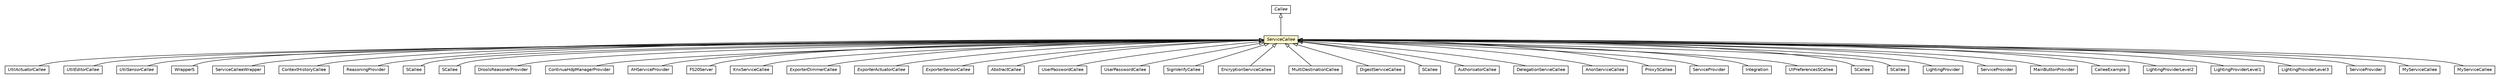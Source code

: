 #!/usr/local/bin/dot
#
# Class diagram 
# Generated by UMLGraph version R5_6-24-gf6e263 (http://www.umlgraph.org/)
#

digraph G {
	edge [fontname="Helvetica",fontsize=10,labelfontname="Helvetica",labelfontsize=10];
	node [fontname="Helvetica",fontsize=10,shape=plaintext];
	nodesep=0.25;
	ranksep=0.5;
	// org.universAAL.middleware.bus.member.Callee
	c7164694 [label=<<table title="org.universAAL.middleware.bus.member.Callee" border="0" cellborder="1" cellspacing="0" cellpadding="2" port="p" href="../bus/member/Callee.html">
		<tr><td><table border="0" cellspacing="0" cellpadding="1">
<tr><td align="center" balign="center"><font face="Helvetica-Oblique"> Callee </font></td></tr>
		</table></td></tr>
		</table>>, URL="../bus/member/Callee.html", fontname="Helvetica", fontcolor="black", fontsize=10.0];
	// org.universAAL.middleware.service.ServiceCallee
	c7164745 [label=<<table title="org.universAAL.middleware.service.ServiceCallee" border="0" cellborder="1" cellspacing="0" cellpadding="2" port="p" bgcolor="lemonChiffon" href="./ServiceCallee.html">
		<tr><td><table border="0" cellspacing="0" cellpadding="1">
<tr><td align="center" balign="center"><font face="Helvetica-Oblique"> ServiceCallee </font></td></tr>
		</table></td></tr>
		</table>>, URL="./ServiceCallee.html", fontname="Helvetica", fontcolor="black", fontsize=10.0];
	// org.universAAL.support.utils.service.top.UtilActuatorCallee
	c7165101 [label=<<table title="org.universAAL.support.utils.service.top.UtilActuatorCallee" border="0" cellborder="1" cellspacing="0" cellpadding="2" port="p" href="../../support/utils/service/top/UtilActuatorCallee.html">
		<tr><td><table border="0" cellspacing="0" cellpadding="1">
<tr><td align="center" balign="center"><font face="Helvetica-Oblique"> UtilActuatorCallee </font></td></tr>
		</table></td></tr>
		</table>>, URL="../../support/utils/service/top/UtilActuatorCallee.html", fontname="Helvetica", fontcolor="black", fontsize=10.0];
	// org.universAAL.support.utils.service.top.UtilEditorCallee
	c7165102 [label=<<table title="org.universAAL.support.utils.service.top.UtilEditorCallee" border="0" cellborder="1" cellspacing="0" cellpadding="2" port="p" href="../../support/utils/service/top/UtilEditorCallee.html">
		<tr><td><table border="0" cellspacing="0" cellpadding="1">
<tr><td align="center" balign="center"><font face="Helvetica-Oblique"> UtilEditorCallee </font></td></tr>
		</table></td></tr>
		</table>>, URL="../../support/utils/service/top/UtilEditorCallee.html", fontname="Helvetica", fontcolor="black", fontsize=10.0];
	// org.universAAL.support.utils.service.top.UtilSensorCallee
	c7165103 [label=<<table title="org.universAAL.support.utils.service.top.UtilSensorCallee" border="0" cellborder="1" cellspacing="0" cellpadding="2" port="p" href="../../support/utils/service/top/UtilSensorCallee.html">
		<tr><td><table border="0" cellspacing="0" cellpadding="1">
<tr><td align="center" balign="center"><font face="Helvetica-Oblique"> UtilSensorCallee </font></td></tr>
		</table></td></tr>
		</table>>, URL="../../support/utils/service/top/UtilSensorCallee.html", fontname="Helvetica", fontcolor="black", fontsize=10.0];
	// org.universAAL.support.utils.WrapperS
	c7165137 [label=<<table title="org.universAAL.support.utils.WrapperS" border="0" cellborder="1" cellspacing="0" cellpadding="2" port="p" href="../../support/utils/WrapperS.html">
		<tr><td><table border="0" cellspacing="0" cellpadding="1">
<tr><td align="center" balign="center"> WrapperS </td></tr>
		</table></td></tr>
		</table>>, URL="../../support/utils/WrapperS.html", fontname="Helvetica", fontcolor="black", fontsize=10.0];
	// org.universAAL.middleware.api.impl.ServiceCalleeWrapper
	c7165633 [label=<<table title="org.universAAL.middleware.api.impl.ServiceCalleeWrapper" border="0" cellborder="1" cellspacing="0" cellpadding="2" port="p" href="../api/impl/ServiceCalleeWrapper.html">
		<tr><td><table border="0" cellspacing="0" cellpadding="1">
<tr><td align="center" balign="center"> ServiceCalleeWrapper </td></tr>
		</table></td></tr>
		</table>>, URL="../api/impl/ServiceCalleeWrapper.html", fontname="Helvetica", fontcolor="black", fontsize=10.0];
	// org.universAAL.context.che.ContextHistoryCallee
	c7165646 [label=<<table title="org.universAAL.context.che.ContextHistoryCallee" border="0" cellborder="1" cellspacing="0" cellpadding="2" port="p" href="../../context/che/ContextHistoryCallee.html">
		<tr><td><table border="0" cellspacing="0" cellpadding="1">
<tr><td align="center" balign="center"> ContextHistoryCallee </td></tr>
		</table></td></tr>
		</table>>, URL="../../context/che/ContextHistoryCallee.html", fontname="Helvetica", fontcolor="black", fontsize=10.0];
	// org.universAAL.context.reasoner.ReasoningProvider
	c7165682 [label=<<table title="org.universAAL.context.reasoner.ReasoningProvider" border="0" cellborder="1" cellspacing="0" cellpadding="2" port="p" href="../../context/reasoner/ReasoningProvider.html">
		<tr><td><table border="0" cellspacing="0" cellpadding="1">
<tr><td align="center" balign="center"> ReasoningProvider </td></tr>
		</table></td></tr>
		</table>>, URL="../../context/reasoner/ReasoningProvider.html", fontname="Helvetica", fontcolor="black", fontsize=10.0];
	// org.universAAL.context.prof.serv.SCallee
	c7165694 [label=<<table title="org.universAAL.context.prof.serv.SCallee" border="0" cellborder="1" cellspacing="0" cellpadding="2" port="p" href="../../context/prof/serv/SCallee.html">
		<tr><td><table border="0" cellspacing="0" cellpadding="1">
<tr><td align="center" balign="center"> SCallee </td></tr>
		</table></td></tr>
		</table>>, URL="../../context/prof/serv/SCallee.html", fontname="Helvetica", fontcolor="black", fontsize=10.0];
	// org.universAAL.context.space.serv.SCallee
	c7165700 [label=<<table title="org.universAAL.context.space.serv.SCallee" border="0" cellborder="1" cellspacing="0" cellpadding="2" port="p" href="../../context/space/serv/SCallee.html">
		<tr><td><table border="0" cellspacing="0" cellpadding="1">
<tr><td align="center" balign="center"> SCallee </td></tr>
		</table></td></tr>
		</table>>, URL="../../context/space/serv/SCallee.html", fontname="Helvetica", fontcolor="black", fontsize=10.0];
	// org.universAAL.drools.DroolsReasonerProvider
	c7165707 [label=<<table title="org.universAAL.drools.DroolsReasonerProvider" border="0" cellborder="1" cellspacing="0" cellpadding="2" port="p" href="../../drools/DroolsReasonerProvider.html">
		<tr><td><table border="0" cellspacing="0" cellpadding="1">
<tr><td align="center" balign="center"> DroolsReasonerProvider </td></tr>
		</table></td></tr>
		</table>>, URL="../../drools/DroolsReasonerProvider.html", fontname="Helvetica", fontcolor="black", fontsize=10.0];
	// org.universAAL.lddi.hdp.ContinuaHdpManagerProvider
	c7166034 [label=<<table title="org.universAAL.lddi.hdp.ContinuaHdpManagerProvider" border="0" cellborder="1" cellspacing="0" cellpadding="2" port="p" href="../../lddi/hdp/ContinuaHdpManagerProvider.html">
		<tr><td><table border="0" cellspacing="0" cellpadding="1">
<tr><td align="center" balign="center"> ContinuaHdpManagerProvider </td></tr>
		</table></td></tr>
		</table>>, URL="../../lddi/hdp/ContinuaHdpManagerProvider.html", fontname="Helvetica", fontcolor="black", fontsize=10.0];
	// org.universAAL.lddi.exporter.activityhub.AHServiceProvider
	c7166089 [label=<<table title="org.universAAL.lddi.exporter.activityhub.AHServiceProvider" border="0" cellborder="1" cellspacing="0" cellpadding="2" port="p" href="../../lddi/exporter/activityhub/AHServiceProvider.html">
		<tr><td><table border="0" cellspacing="0" cellpadding="1">
<tr><td align="center" balign="center"> AHServiceProvider </td></tr>
		</table></td></tr>
		</table>>, URL="../../lddi/exporter/activityhub/AHServiceProvider.html", fontname="Helvetica", fontcolor="black", fontsize=10.0];
	// org.universAAL.lddi.fs20.exporter.FS20Server
	c7166120 [label=<<table title="org.universAAL.lddi.fs20.exporter.FS20Server" border="0" cellborder="1" cellspacing="0" cellpadding="2" port="p" href="../../lddi/fs20/exporter/FS20Server.html">
		<tr><td><table border="0" cellspacing="0" cellpadding="1">
<tr><td align="center" balign="center"> FS20Server </td></tr>
		</table></td></tr>
		</table>>, URL="../../lddi/fs20/exporter/FS20Server.html", fontname="Helvetica", fontcolor="black", fontsize=10.0];
	// org.universAAL.lddi.knx.exporter.KnxServiceCallee
	c7166172 [label=<<table title="org.universAAL.lddi.knx.exporter.KnxServiceCallee" border="0" cellborder="1" cellspacing="0" cellpadding="2" port="p" href="../../lddi/knx/exporter/KnxServiceCallee.html">
		<tr><td><table border="0" cellspacing="0" cellpadding="1">
<tr><td align="center" balign="center"> KnxServiceCallee </td></tr>
		</table></td></tr>
		</table>>, URL="../../lddi/knx/exporter/KnxServiceCallee.html", fontname="Helvetica", fontcolor="black", fontsize=10.0];
	// org.universAAL.hw.exporter.zigbee.ha.devices.ExporterDimmerCallee
	c7166202 [label=<<table title="org.universAAL.hw.exporter.zigbee.ha.devices.ExporterDimmerCallee" border="0" cellborder="1" cellspacing="0" cellpadding="2" port="p" href="../../hw/exporter/zigbee/ha/devices/ExporterDimmerCallee.html">
		<tr><td><table border="0" cellspacing="0" cellpadding="1">
<tr><td align="center" balign="center"><font face="Helvetica-Oblique"> ExporterDimmerCallee </font></td></tr>
		</table></td></tr>
		</table>>, URL="../../hw/exporter/zigbee/ha/devices/ExporterDimmerCallee.html", fontname="Helvetica", fontcolor="black", fontsize=10.0];
	// org.universAAL.hw.exporter.zigbee.ha.devices.ExporterActuatorCallee
	c7166203 [label=<<table title="org.universAAL.hw.exporter.zigbee.ha.devices.ExporterActuatorCallee" border="0" cellborder="1" cellspacing="0" cellpadding="2" port="p" href="../../hw/exporter/zigbee/ha/devices/ExporterActuatorCallee.html">
		<tr><td><table border="0" cellspacing="0" cellpadding="1">
<tr><td align="center" balign="center"><font face="Helvetica-Oblique"> ExporterActuatorCallee </font></td></tr>
		</table></td></tr>
		</table>>, URL="../../hw/exporter/zigbee/ha/devices/ExporterActuatorCallee.html", fontname="Helvetica", fontcolor="black", fontsize=10.0];
	// org.universAAL.hw.exporter.zigbee.ha.devices.ExporterSensorCallee
	c7166204 [label=<<table title="org.universAAL.hw.exporter.zigbee.ha.devices.ExporterSensorCallee" border="0" cellborder="1" cellspacing="0" cellpadding="2" port="p" href="../../hw/exporter/zigbee/ha/devices/ExporterSensorCallee.html">
		<tr><td><table border="0" cellspacing="0" cellpadding="1">
<tr><td align="center" balign="center"><font face="Helvetica-Oblique"> ExporterSensorCallee </font></td></tr>
		</table></td></tr>
		</table>>, URL="../../hw/exporter/zigbee/ha/devices/ExporterSensorCallee.html", fontname="Helvetica", fontcolor="black", fontsize=10.0];
	// org.universAAL.lddi.smarthome.exporter.devices.AbstractCallee
	c7166257 [label=<<table title="org.universAAL.lddi.smarthome.exporter.devices.AbstractCallee" border="0" cellborder="1" cellspacing="0" cellpadding="2" port="p" href="../../lddi/smarthome/exporter/devices/AbstractCallee.html">
		<tr><td><table border="0" cellspacing="0" cellpadding="1">
<tr><td align="center" balign="center"><font face="Helvetica-Oblique"> AbstractCallee </font></td></tr>
		</table></td></tr>
		</table>>, URL="../../lddi/smarthome/exporter/devices/AbstractCallee.html", fontname="Helvetica", fontcolor="black", fontsize=10.0];
	// org.universAAL.security.authenticator.dummy.UserPasswordCallee
	c7166266 [label=<<table title="org.universAAL.security.authenticator.dummy.UserPasswordCallee" border="0" cellborder="1" cellspacing="0" cellpadding="2" port="p" href="../../security/authenticator/dummy/UserPasswordCallee.html">
		<tr><td><table border="0" cellspacing="0" cellpadding="1">
<tr><td align="center" balign="center"> UserPasswordCallee </td></tr>
		</table></td></tr>
		</table>>, URL="../../security/authenticator/dummy/UserPasswordCallee.html", fontname="Helvetica", fontcolor="black", fontsize=10.0];
	// org.universAAL.security.authenticator.profile.UserPasswordCallee
	c7166270 [label=<<table title="org.universAAL.security.authenticator.profile.UserPasswordCallee" border="0" cellborder="1" cellspacing="0" cellpadding="2" port="p" href="../../security/authenticator/profile/UserPasswordCallee.html">
		<tr><td><table border="0" cellspacing="0" cellpadding="1">
<tr><td align="center" balign="center"> UserPasswordCallee </td></tr>
		</table></td></tr>
		</table>>, URL="../../security/authenticator/profile/UserPasswordCallee.html", fontname="Helvetica", fontcolor="black", fontsize=10.0];
	// org.universAAL.security.cryptographic.services.SignVerifyCallee
	c7166273 [label=<<table title="org.universAAL.security.cryptographic.services.SignVerifyCallee" border="0" cellborder="1" cellspacing="0" cellpadding="2" port="p" href="../../security/cryptographic/services/SignVerifyCallee.html">
		<tr><td><table border="0" cellspacing="0" cellpadding="1">
<tr><td align="center" balign="center"> SignVerifyCallee </td></tr>
		</table></td></tr>
		</table>>, URL="../../security/cryptographic/services/SignVerifyCallee.html", fontname="Helvetica", fontcolor="black", fontsize=10.0];
	// org.universAAL.security.cryptographic.services.EncryptionServiceCallee
	c7166275 [label=<<table title="org.universAAL.security.cryptographic.services.EncryptionServiceCallee" border="0" cellborder="1" cellspacing="0" cellpadding="2" port="p" href="../../security/cryptographic/services/EncryptionServiceCallee.html">
		<tr><td><table border="0" cellspacing="0" cellpadding="1">
<tr><td align="center" balign="center"> EncryptionServiceCallee </td></tr>
		</table></td></tr>
		</table>>, URL="../../security/cryptographic/services/EncryptionServiceCallee.html", fontname="Helvetica", fontcolor="black", fontsize=10.0];
	// org.universAAL.security.cryptographic.services.MultiDestinationCallee
	c7166279 [label=<<table title="org.universAAL.security.cryptographic.services.MultiDestinationCallee" border="0" cellborder="1" cellspacing="0" cellpadding="2" port="p" href="../../security/cryptographic/services/MultiDestinationCallee.html">
		<tr><td><table border="0" cellspacing="0" cellpadding="1">
<tr><td align="center" balign="center"> MultiDestinationCallee </td></tr>
		</table></td></tr>
		</table>>, URL="../../security/cryptographic/services/MultiDestinationCallee.html", fontname="Helvetica", fontcolor="black", fontsize=10.0];
	// org.universAAL.security.cryptographic.services.DigestServiceCallee
	c7166281 [label=<<table title="org.universAAL.security.cryptographic.services.DigestServiceCallee" border="0" cellborder="1" cellspacing="0" cellpadding="2" port="p" href="../../security/cryptographic/services/DigestServiceCallee.html">
		<tr><td><table border="0" cellspacing="0" cellpadding="1">
<tr><td align="center" balign="center"> DigestServiceCallee </td></tr>
		</table></td></tr>
		</table>>, URL="../../security/cryptographic/services/DigestServiceCallee.html", fontname="Helvetica", fontcolor="black", fontsize=10.0];
	// org.universAAL.security.session.manager.service.SCallee
	c7166284 [label=<<table title="org.universAAL.security.session.manager.service.SCallee" border="0" cellborder="1" cellspacing="0" cellpadding="2" port="p" href="../../security/session/manager/service/SCallee.html">
		<tr><td><table border="0" cellspacing="0" cellpadding="1">
<tr><td align="center" balign="center"> SCallee </td></tr>
		</table></td></tr>
		</table>>, URL="../../security/session/manager/service/SCallee.html", fontname="Helvetica", fontcolor="black", fontsize=10.0];
	// org.universAAL.security.authorisator.AuthorisatorCallee
	c7166300 [label=<<table title="org.universAAL.security.authorisator.AuthorisatorCallee" border="0" cellborder="1" cellspacing="0" cellpadding="2" port="p" href="../../security/authorisator/AuthorisatorCallee.html">
		<tr><td><table border="0" cellspacing="0" cellpadding="1">
<tr><td align="center" balign="center"> AuthorisatorCallee </td></tr>
		</table></td></tr>
		</table>>, URL="../../security/authorisator/AuthorisatorCallee.html", fontname="Helvetica", fontcolor="black", fontsize=10.0];
	// org.universAAL.security.authorisator.delegation.DelegationServieCallee
	c7166311 [label=<<table title="org.universAAL.security.authorisator.delegation.DelegationServieCallee" border="0" cellborder="1" cellspacing="0" cellpadding="2" port="p" href="../../security/authorisator/delegation/DelegationServieCallee.html">
		<tr><td><table border="0" cellspacing="0" cellpadding="1">
<tr><td align="center" balign="center"> DelegationServieCallee </td></tr>
		</table></td></tr>
		</table>>, URL="../../security/authorisator/delegation/DelegationServieCallee.html", fontname="Helvetica", fontcolor="black", fontsize=10.0];
	// org.universAAL.security.anonymization.AnonServiceCallee
	c7166314 [label=<<table title="org.universAAL.security.anonymization.AnonServiceCallee" border="0" cellborder="1" cellspacing="0" cellpadding="2" port="p" href="../../security/anonymization/AnonServiceCallee.html">
		<tr><td><table border="0" cellspacing="0" cellpadding="1">
<tr><td align="center" balign="center"> AnonServiceCallee </td></tr>
		</table></td></tr>
		</table>>, URL="../../security/anonymization/AnonServiceCallee.html", fontname="Helvetica", fontcolor="black", fontsize=10.0];
	// org.universAAL.ri.gateway.proxies.importing.ProxySCallee
	c7166397 [label=<<table title="org.universAAL.ri.gateway.proxies.importing.ProxySCallee" border="0" cellborder="1" cellspacing="0" cellpadding="2" port="p" href="../../ri/gateway/proxies/importing/ProxySCallee.html">
		<tr><td><table border="0" cellspacing="0" cellpadding="1">
<tr><td align="center" balign="center"> ProxySCallee </td></tr>
		</table></td></tr>
		</table>>, URL="../../ri/gateway/proxies/importing/ProxySCallee.html", fontname="Helvetica", fontcolor="black", fontsize=10.0];
	// org.universAAL.service.orchestrator.ServiceProvider
	c7166456 [label=<<table title="org.universAAL.service.orchestrator.ServiceProvider" border="0" cellborder="1" cellspacing="0" cellpadding="2" port="p" href="../../service/orchestrator/ServiceProvider.html">
		<tr><td><table border="0" cellspacing="0" cellpadding="1">
<tr><td align="center" balign="center"> ServiceProvider </td></tr>
		</table></td></tr>
		</table>>, URL="../../service/orchestrator/ServiceProvider.html", fontname="Helvetica", fontcolor="black", fontsize=10.0];
	// org.universAAL.service.orchestrator.Integration
	c7166457 [label=<<table title="org.universAAL.service.orchestrator.Integration" border="0" cellborder="1" cellspacing="0" cellpadding="2" port="p" href="../../service/orchestrator/Integration.html">
		<tr><td><table border="0" cellspacing="0" cellpadding="1">
<tr><td align="center" balign="center"> Integration </td></tr>
		</table></td></tr>
		</table>>, URL="../../service/orchestrator/Integration.html", fontname="Helvetica", fontcolor="black", fontsize=10.0];
	// org.universAAL.ui.dm.ui.preferences.editor.UIPreferencesSCallee
	c7166478 [label=<<table title="org.universAAL.ui.dm.ui.preferences.editor.UIPreferencesSCallee" border="0" cellborder="1" cellspacing="0" cellpadding="2" port="p" href="../../ui/dm/ui/preferences/editor/UIPreferencesSCallee.html">
		<tr><td><table border="0" cellspacing="0" cellpadding="1">
<tr><td align="center" balign="center"> UIPreferencesSCallee </td></tr>
		</table></td></tr>
		</table>>, URL="../../ui/dm/ui/preferences/editor/UIPreferencesSCallee.html", fontname="Helvetica", fontcolor="black", fontsize=10.0];
	// org.universAAL.ui.dm.userInteraction.mainMenu.profilable.SCallee
	c7166496 [label=<<table title="org.universAAL.ui.dm.userInteraction.mainMenu.profilable.SCallee" border="0" cellborder="1" cellspacing="0" cellpadding="2" port="p" href="../../ui/dm/userInteraction/mainMenu/profilable/SCallee.html">
		<tr><td><table border="0" cellspacing="0" cellpadding="1">
<tr><td align="center" balign="center"> SCallee </td></tr>
		</table></td></tr>
		</table>>, URL="../../ui/dm/userInteraction/mainMenu/profilable/SCallee.html", fontname="Helvetica", fontcolor="black", fontsize=10.0];
	// org.universAAL.samples.servserver.SCallee
	c7166725 [label=<<table title="org.universAAL.samples.servserver.SCallee" border="0" cellborder="1" cellspacing="0" cellpadding="2" port="p" href="../../samples/servserver/SCallee.html">
		<tr><td><table border="0" cellspacing="0" cellpadding="1">
<tr><td align="center" balign="center"> SCallee </td></tr>
		</table></td></tr>
		</table>>, URL="../../samples/servserver/SCallee.html", fontname="Helvetica", fontcolor="black", fontsize=10.0];
	// org.universAAL.samples.lighting.server.LightingProvider
	c7166730 [label=<<table title="org.universAAL.samples.lighting.server.LightingProvider" border="0" cellborder="1" cellspacing="0" cellpadding="2" port="p" href="../../samples/lighting/server/LightingProvider.html">
		<tr><td><table border="0" cellspacing="0" cellpadding="1">
<tr><td align="center" balign="center"> LightingProvider </td></tr>
		</table></td></tr>
		</table>>, URL="../../samples/lighting/server/LightingProvider.html", fontname="Helvetica", fontcolor="black", fontsize=10.0];
	// org.universAAL.samples.lighting.uiclient.ServiceProvider
	c7166740 [label=<<table title="org.universAAL.samples.lighting.uiclient.ServiceProvider" border="0" cellborder="1" cellspacing="0" cellpadding="2" port="p" href="../../samples/lighting/uiclient/ServiceProvider.html">
		<tr><td><table border="0" cellspacing="0" cellpadding="1">
<tr><td align="center" balign="center"> ServiceProvider </td></tr>
		</table></td></tr>
		</table>>, URL="../../samples/lighting/uiclient/ServiceProvider.html", fontname="Helvetica", fontcolor="black", fontsize=10.0];
	// org.universAAL.samples.simple.ui.MainButtonProvider
	c7166749 [label=<<table title="org.universAAL.samples.simple.ui.MainButtonProvider" border="0" cellborder="1" cellspacing="0" cellpadding="2" port="p" href="../../samples/simple/ui/MainButtonProvider.html">
		<tr><td><table border="0" cellspacing="0" cellpadding="1">
<tr><td align="center" balign="center"> MainButtonProvider </td></tr>
		</table></td></tr>
		</table>>, URL="../../samples/simple/ui/MainButtonProvider.html", fontname="Helvetica", fontcolor="black", fontsize=10.0];
	// org.universAAL.samples.utils.server.CalleeExample
	c7166777 [label=<<table title="org.universAAL.samples.utils.server.CalleeExample" border="0" cellborder="1" cellspacing="0" cellpadding="2" port="p" href="../../samples/utils/server/CalleeExample.html">
		<tr><td><table border="0" cellspacing="0" cellpadding="1">
<tr><td align="center" balign="center"> CalleeExample </td></tr>
		</table></td></tr>
		</table>>, URL="../../samples/utils/server/CalleeExample.html", fontname="Helvetica", fontcolor="black", fontsize=10.0];
	// org.universAAL.samples.lighting.server_regular.LightingProviderLevel2
	c7166806 [label=<<table title="org.universAAL.samples.lighting.server_regular.LightingProviderLevel2" border="0" cellborder="1" cellspacing="0" cellpadding="2" port="p" href="../../samples/lighting/server_regular/LightingProviderLevel2.html">
		<tr><td><table border="0" cellspacing="0" cellpadding="1">
<tr><td align="center" balign="center"> LightingProviderLevel2 </td></tr>
		</table></td></tr>
		</table>>, URL="../../samples/lighting/server_regular/LightingProviderLevel2.html", fontname="Helvetica", fontcolor="black", fontsize=10.0];
	// org.universAAL.samples.lighting.server_regular.LightingProviderLevel1
	c7166807 [label=<<table title="org.universAAL.samples.lighting.server_regular.LightingProviderLevel1" border="0" cellborder="1" cellspacing="0" cellpadding="2" port="p" href="../../samples/lighting/server_regular/LightingProviderLevel1.html">
		<tr><td><table border="0" cellspacing="0" cellpadding="1">
<tr><td align="center" balign="center"> LightingProviderLevel1 </td></tr>
		</table></td></tr>
		</table>>, URL="../../samples/lighting/server_regular/LightingProviderLevel1.html", fontname="Helvetica", fontcolor="black", fontsize=10.0];
	// org.universAAL.samples.lighting.server_regular.LightingProviderLevel3
	c7166810 [label=<<table title="org.universAAL.samples.lighting.server_regular.LightingProviderLevel3" border="0" cellborder="1" cellspacing="0" cellpadding="2" port="p" href="../../samples/lighting/server_regular/LightingProviderLevel3.html">
		<tr><td><table border="0" cellspacing="0" cellpadding="1">
<tr><td align="center" balign="center"> LightingProviderLevel3 </td></tr>
		</table></td></tr>
		</table>>, URL="../../samples/lighting/server_regular/LightingProviderLevel3.html", fontname="Helvetica", fontcolor="black", fontsize=10.0];
	// org.universAAL.lddi.manager.win.publisher.ServiceProvider
	c7166844 [label=<<table title="org.universAAL.lddi.manager.win.publisher.ServiceProvider" border="0" cellborder="1" cellspacing="0" cellpadding="2" port="p" href="../../lddi/manager/win/publisher/ServiceProvider.html">
		<tr><td><table border="0" cellspacing="0" cellpadding="1">
<tr><td align="center" balign="center"> ServiceProvider </td></tr>
		</table></td></tr>
		</table>>, URL="../../lddi/manager/win/publisher/ServiceProvider.html", fontname="Helvetica", fontcolor="black", fontsize=10.0];
	// org.universAAL.tutorials.service.bus.callee.MyServiceCallee
	c7166853 [label=<<table title="org.universAAL.tutorials.service.bus.callee.MyServiceCallee" border="0" cellborder="1" cellspacing="0" cellpadding="2" port="p" href="../../tutorials/service/bus/callee/MyServiceCallee.html">
		<tr><td><table border="0" cellspacing="0" cellpadding="1">
<tr><td align="center" balign="center"> MyServiceCallee </td></tr>
		</table></td></tr>
		</table>>, URL="../../tutorials/service/bus/callee/MyServiceCallee.html", fontname="Helvetica", fontcolor="black", fontsize=10.0];
	// org.universAAL.tutorials.service.bus.tryout.MyServiceCallee
	c7166854 [label=<<table title="org.universAAL.tutorials.service.bus.tryout.MyServiceCallee" border="0" cellborder="1" cellspacing="0" cellpadding="2" port="p" href="../../tutorials/service/bus/tryout/MyServiceCallee.html">
		<tr><td><table border="0" cellspacing="0" cellpadding="1">
<tr><td align="center" balign="center"> MyServiceCallee </td></tr>
		</table></td></tr>
		</table>>, URL="../../tutorials/service/bus/tryout/MyServiceCallee.html", fontname="Helvetica", fontcolor="black", fontsize=10.0];
	//org.universAAL.middleware.service.ServiceCallee extends org.universAAL.middleware.bus.member.Callee
	c7164694:p -> c7164745:p [dir=back,arrowtail=empty];
	//org.universAAL.support.utils.service.top.UtilActuatorCallee extends org.universAAL.middleware.service.ServiceCallee
	c7164745:p -> c7165101:p [dir=back,arrowtail=empty];
	//org.universAAL.support.utils.service.top.UtilEditorCallee extends org.universAAL.middleware.service.ServiceCallee
	c7164745:p -> c7165102:p [dir=back,arrowtail=empty];
	//org.universAAL.support.utils.service.top.UtilSensorCallee extends org.universAAL.middleware.service.ServiceCallee
	c7164745:p -> c7165103:p [dir=back,arrowtail=empty];
	//org.universAAL.support.utils.WrapperS extends org.universAAL.middleware.service.ServiceCallee
	c7164745:p -> c7165137:p [dir=back,arrowtail=empty];
	//org.universAAL.middleware.api.impl.ServiceCalleeWrapper extends org.universAAL.middleware.service.ServiceCallee
	c7164745:p -> c7165633:p [dir=back,arrowtail=empty];
	//org.universAAL.context.che.ContextHistoryCallee extends org.universAAL.middleware.service.ServiceCallee
	c7164745:p -> c7165646:p [dir=back,arrowtail=empty];
	//org.universAAL.context.reasoner.ReasoningProvider extends org.universAAL.middleware.service.ServiceCallee
	c7164745:p -> c7165682:p [dir=back,arrowtail=empty];
	//org.universAAL.context.prof.serv.SCallee extends org.universAAL.middleware.service.ServiceCallee
	c7164745:p -> c7165694:p [dir=back,arrowtail=empty];
	//org.universAAL.context.space.serv.SCallee extends org.universAAL.middleware.service.ServiceCallee
	c7164745:p -> c7165700:p [dir=back,arrowtail=empty];
	//org.universAAL.drools.DroolsReasonerProvider extends org.universAAL.middleware.service.ServiceCallee
	c7164745:p -> c7165707:p [dir=back,arrowtail=empty];
	//org.universAAL.lddi.hdp.ContinuaHdpManagerProvider extends org.universAAL.middleware.service.ServiceCallee
	c7164745:p -> c7166034:p [dir=back,arrowtail=empty];
	//org.universAAL.lddi.exporter.activityhub.AHServiceProvider extends org.universAAL.middleware.service.ServiceCallee
	c7164745:p -> c7166089:p [dir=back,arrowtail=empty];
	//org.universAAL.lddi.fs20.exporter.FS20Server extends org.universAAL.middleware.service.ServiceCallee
	c7164745:p -> c7166120:p [dir=back,arrowtail=empty];
	//org.universAAL.lddi.knx.exporter.KnxServiceCallee extends org.universAAL.middleware.service.ServiceCallee
	c7164745:p -> c7166172:p [dir=back,arrowtail=empty];
	//org.universAAL.hw.exporter.zigbee.ha.devices.ExporterDimmerCallee extends org.universAAL.middleware.service.ServiceCallee
	c7164745:p -> c7166202:p [dir=back,arrowtail=empty];
	//org.universAAL.hw.exporter.zigbee.ha.devices.ExporterActuatorCallee extends org.universAAL.middleware.service.ServiceCallee
	c7164745:p -> c7166203:p [dir=back,arrowtail=empty];
	//org.universAAL.hw.exporter.zigbee.ha.devices.ExporterSensorCallee extends org.universAAL.middleware.service.ServiceCallee
	c7164745:p -> c7166204:p [dir=back,arrowtail=empty];
	//org.universAAL.lddi.smarthome.exporter.devices.AbstractCallee extends org.universAAL.middleware.service.ServiceCallee
	c7164745:p -> c7166257:p [dir=back,arrowtail=empty];
	//org.universAAL.security.authenticator.dummy.UserPasswordCallee extends org.universAAL.middleware.service.ServiceCallee
	c7164745:p -> c7166266:p [dir=back,arrowtail=empty];
	//org.universAAL.security.authenticator.profile.UserPasswordCallee extends org.universAAL.middleware.service.ServiceCallee
	c7164745:p -> c7166270:p [dir=back,arrowtail=empty];
	//org.universAAL.security.cryptographic.services.SignVerifyCallee extends org.universAAL.middleware.service.ServiceCallee
	c7164745:p -> c7166273:p [dir=back,arrowtail=empty];
	//org.universAAL.security.cryptographic.services.EncryptionServiceCallee extends org.universAAL.middleware.service.ServiceCallee
	c7164745:p -> c7166275:p [dir=back,arrowtail=empty];
	//org.universAAL.security.cryptographic.services.MultiDestinationCallee extends org.universAAL.middleware.service.ServiceCallee
	c7164745:p -> c7166279:p [dir=back,arrowtail=empty];
	//org.universAAL.security.cryptographic.services.DigestServiceCallee extends org.universAAL.middleware.service.ServiceCallee
	c7164745:p -> c7166281:p [dir=back,arrowtail=empty];
	//org.universAAL.security.session.manager.service.SCallee extends org.universAAL.middleware.service.ServiceCallee
	c7164745:p -> c7166284:p [dir=back,arrowtail=empty];
	//org.universAAL.security.authorisator.AuthorisatorCallee extends org.universAAL.middleware.service.ServiceCallee
	c7164745:p -> c7166300:p [dir=back,arrowtail=empty];
	//org.universAAL.security.authorisator.delegation.DelegationServieCallee extends org.universAAL.middleware.service.ServiceCallee
	c7164745:p -> c7166311:p [dir=back,arrowtail=empty];
	//org.universAAL.security.anonymization.AnonServiceCallee extends org.universAAL.middleware.service.ServiceCallee
	c7164745:p -> c7166314:p [dir=back,arrowtail=empty];
	//org.universAAL.ri.gateway.proxies.importing.ProxySCallee extends org.universAAL.middleware.service.ServiceCallee
	c7164745:p -> c7166397:p [dir=back,arrowtail=empty];
	//org.universAAL.service.orchestrator.ServiceProvider extends org.universAAL.middleware.service.ServiceCallee
	c7164745:p -> c7166456:p [dir=back,arrowtail=empty];
	//org.universAAL.service.orchestrator.Integration extends org.universAAL.middleware.service.ServiceCallee
	c7164745:p -> c7166457:p [dir=back,arrowtail=empty];
	//org.universAAL.ui.dm.ui.preferences.editor.UIPreferencesSCallee extends org.universAAL.middleware.service.ServiceCallee
	c7164745:p -> c7166478:p [dir=back,arrowtail=empty];
	//org.universAAL.ui.dm.userInteraction.mainMenu.profilable.SCallee extends org.universAAL.middleware.service.ServiceCallee
	c7164745:p -> c7166496:p [dir=back,arrowtail=empty];
	//org.universAAL.samples.servserver.SCallee extends org.universAAL.middleware.service.ServiceCallee
	c7164745:p -> c7166725:p [dir=back,arrowtail=empty];
	//org.universAAL.samples.lighting.server.LightingProvider extends org.universAAL.middleware.service.ServiceCallee
	c7164745:p -> c7166730:p [dir=back,arrowtail=empty];
	//org.universAAL.samples.lighting.uiclient.ServiceProvider extends org.universAAL.middleware.service.ServiceCallee
	c7164745:p -> c7166740:p [dir=back,arrowtail=empty];
	//org.universAAL.samples.simple.ui.MainButtonProvider extends org.universAAL.middleware.service.ServiceCallee
	c7164745:p -> c7166749:p [dir=back,arrowtail=empty];
	//org.universAAL.samples.utils.server.CalleeExample extends org.universAAL.middleware.service.ServiceCallee
	c7164745:p -> c7166777:p [dir=back,arrowtail=empty];
	//org.universAAL.samples.lighting.server_regular.LightingProviderLevel2 extends org.universAAL.middleware.service.ServiceCallee
	c7164745:p -> c7166806:p [dir=back,arrowtail=empty];
	//org.universAAL.samples.lighting.server_regular.LightingProviderLevel1 extends org.universAAL.middleware.service.ServiceCallee
	c7164745:p -> c7166807:p [dir=back,arrowtail=empty];
	//org.universAAL.samples.lighting.server_regular.LightingProviderLevel3 extends org.universAAL.middleware.service.ServiceCallee
	c7164745:p -> c7166810:p [dir=back,arrowtail=empty];
	//org.universAAL.lddi.manager.win.publisher.ServiceProvider extends org.universAAL.middleware.service.ServiceCallee
	c7164745:p -> c7166844:p [dir=back,arrowtail=empty];
	//org.universAAL.tutorials.service.bus.callee.MyServiceCallee extends org.universAAL.middleware.service.ServiceCallee
	c7164745:p -> c7166853:p [dir=back,arrowtail=empty];
	//org.universAAL.tutorials.service.bus.tryout.MyServiceCallee extends org.universAAL.middleware.service.ServiceCallee
	c7164745:p -> c7166854:p [dir=back,arrowtail=empty];
}

